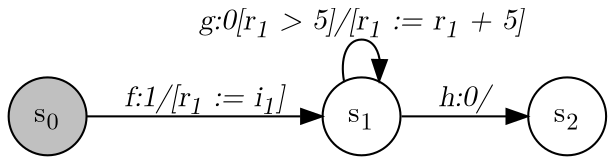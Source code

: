 digraph Horrible_Example_2{
    graph [rankdir="LR", fontname="Latin Modern Math"];
    node [color="black", fillcolor="white", shape="circle", style="filled", fontname="Latin Modern Math"];
    edge [fontname="Latin Modern Math"];

    s0[fillcolor="gray", label=<s<sub>0</sub>>];
    s1[label=<s<sub>1</sub>>];
    s2[label=<s<sub>2</sub>>];

    s0->s1[label=<<i>f:1/&#91;r<sub>1</sub> := i<sub>1</sub>&#93;</i>>];
    s1->s1[label=<<i>g:0&#91;r<sub>1</sub> &gt; 5&#93;/&#91;r<sub>1</sub> := r<sub>1</sub> + 5&#93;</i>>];
    s1->s2[label=<<i>h:0/</i>>];
}
